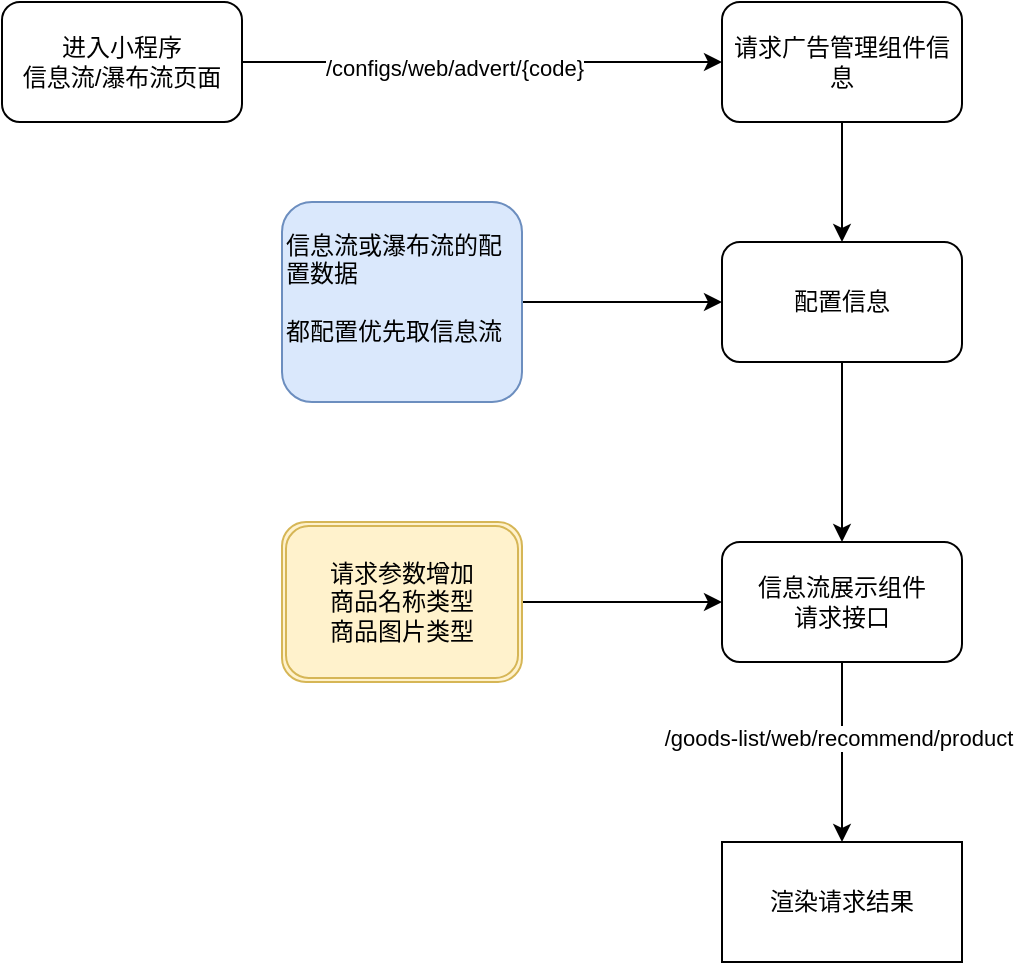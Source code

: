 <mxfile version="23.0.1" type="github">
  <diagram name="第 1 页" id="iCkvdiVLpB4I31Y2X43i">
    <mxGraphModel dx="1425" dy="747" grid="1" gridSize="10" guides="1" tooltips="1" connect="1" arrows="1" fold="1" page="1" pageScale="1" pageWidth="827" pageHeight="1169" math="0" shadow="0">
      <root>
        <mxCell id="0" />
        <mxCell id="1" parent="0" />
        <mxCell id="E0sM9KQMUQ3SrVWNfc7b-4" value="" style="edgeStyle=orthogonalEdgeStyle;rounded=0;orthogonalLoop=1;jettySize=auto;html=1;" edge="1" parent="1" source="E0sM9KQMUQ3SrVWNfc7b-2" target="E0sM9KQMUQ3SrVWNfc7b-3">
          <mxGeometry relative="1" as="geometry" />
        </mxCell>
        <mxCell id="E0sM9KQMUQ3SrVWNfc7b-5" value="Text" style="edgeLabel;html=1;align=center;verticalAlign=middle;resizable=0;points=[];" vertex="1" connectable="0" parent="E0sM9KQMUQ3SrVWNfc7b-4">
          <mxGeometry x="-0.08" y="-1" relative="1" as="geometry">
            <mxPoint as="offset" />
          </mxGeometry>
        </mxCell>
        <mxCell id="E0sM9KQMUQ3SrVWNfc7b-6" value="/configs/web/advert/{code}" style="edgeLabel;html=1;align=center;verticalAlign=middle;resizable=0;points=[];" vertex="1" connectable="0" parent="E0sM9KQMUQ3SrVWNfc7b-4">
          <mxGeometry x="-0.12" y="-3" relative="1" as="geometry">
            <mxPoint as="offset" />
          </mxGeometry>
        </mxCell>
        <mxCell id="E0sM9KQMUQ3SrVWNfc7b-2" value="进入小程序&lt;br&gt;信息流/瀑布流页面" style="rounded=1;whiteSpace=wrap;html=1;" vertex="1" parent="1">
          <mxGeometry x="90" y="30" width="120" height="60" as="geometry" />
        </mxCell>
        <mxCell id="E0sM9KQMUQ3SrVWNfc7b-29" value="" style="edgeStyle=orthogonalEdgeStyle;rounded=0;orthogonalLoop=1;jettySize=auto;html=1;" edge="1" parent="1" source="E0sM9KQMUQ3SrVWNfc7b-3" target="E0sM9KQMUQ3SrVWNfc7b-27">
          <mxGeometry relative="1" as="geometry" />
        </mxCell>
        <mxCell id="E0sM9KQMUQ3SrVWNfc7b-3" value="请求广告管理组件信息" style="rounded=1;whiteSpace=wrap;html=1;" vertex="1" parent="1">
          <mxGeometry x="450" y="30" width="120" height="60" as="geometry" />
        </mxCell>
        <mxCell id="E0sM9KQMUQ3SrVWNfc7b-21" style="edgeStyle=orthogonalEdgeStyle;rounded=0;orthogonalLoop=1;jettySize=auto;html=1;entryX=0.5;entryY=0;entryDx=0;entryDy=0;" edge="1" parent="1" source="E0sM9KQMUQ3SrVWNfc7b-12" target="E0sM9KQMUQ3SrVWNfc7b-24">
          <mxGeometry relative="1" as="geometry">
            <mxPoint x="510" y="340" as="targetPoint" />
          </mxGeometry>
        </mxCell>
        <mxCell id="E0sM9KQMUQ3SrVWNfc7b-33" value="/goods-list/web/recommend/product" style="edgeLabel;html=1;align=center;verticalAlign=middle;resizable=0;points=[];" vertex="1" connectable="0" parent="E0sM9KQMUQ3SrVWNfc7b-21">
          <mxGeometry x="-0.156" y="-2" relative="1" as="geometry">
            <mxPoint as="offset" />
          </mxGeometry>
        </mxCell>
        <mxCell id="E0sM9KQMUQ3SrVWNfc7b-30" value="" style="edgeStyle=orthogonalEdgeStyle;rounded=0;orthogonalLoop=1;jettySize=auto;html=1;" edge="1" parent="1" source="E0sM9KQMUQ3SrVWNfc7b-7" target="E0sM9KQMUQ3SrVWNfc7b-27">
          <mxGeometry relative="1" as="geometry" />
        </mxCell>
        <mxCell id="E0sM9KQMUQ3SrVWNfc7b-7" value="信息流或瀑布流的配置数据&lt;br&gt;&lt;br&gt;都配置优先取信息流&lt;br&gt;&lt;div style=&quot;&quot;&gt;&lt;br&gt;&lt;/div&gt;" style="rounded=1;whiteSpace=wrap;html=1;fillColor=#dae8fc;strokeColor=#6c8ebf;align=left;" vertex="1" parent="1">
          <mxGeometry x="230" y="130" width="120" height="100" as="geometry" />
        </mxCell>
        <mxCell id="E0sM9KQMUQ3SrVWNfc7b-12" value="信息流展示组件&lt;br&gt;请求接口" style="rounded=1;whiteSpace=wrap;html=1;" vertex="1" parent="1">
          <mxGeometry x="450" y="300" width="120" height="60" as="geometry" />
        </mxCell>
        <mxCell id="E0sM9KQMUQ3SrVWNfc7b-24" value="渲染请求结果" style="whiteSpace=wrap;html=1;" vertex="1" parent="1">
          <mxGeometry x="450" y="450" width="120" height="60" as="geometry" />
        </mxCell>
        <mxCell id="E0sM9KQMUQ3SrVWNfc7b-28" value="" style="edgeStyle=orthogonalEdgeStyle;rounded=0;orthogonalLoop=1;jettySize=auto;html=1;" edge="1" parent="1" source="E0sM9KQMUQ3SrVWNfc7b-27" target="E0sM9KQMUQ3SrVWNfc7b-12">
          <mxGeometry relative="1" as="geometry" />
        </mxCell>
        <mxCell id="E0sM9KQMUQ3SrVWNfc7b-27" value="配置信息&lt;br&gt;" style="rounded=1;whiteSpace=wrap;html=1;" vertex="1" parent="1">
          <mxGeometry x="450" y="150" width="120" height="60" as="geometry" />
        </mxCell>
        <mxCell id="E0sM9KQMUQ3SrVWNfc7b-32" value="" style="edgeStyle=orthogonalEdgeStyle;rounded=0;orthogonalLoop=1;jettySize=auto;html=1;" edge="1" parent="1" source="E0sM9KQMUQ3SrVWNfc7b-31" target="E0sM9KQMUQ3SrVWNfc7b-12">
          <mxGeometry relative="1" as="geometry" />
        </mxCell>
        <mxCell id="E0sM9KQMUQ3SrVWNfc7b-31" value="请求参数增加&lt;br&gt;商品名称类型&lt;br&gt;商品图片类型" style="shape=ext;double=1;rounded=1;whiteSpace=wrap;html=1;fillColor=#fff2cc;strokeColor=#d6b656;" vertex="1" parent="1">
          <mxGeometry x="230" y="290" width="120" height="80" as="geometry" />
        </mxCell>
      </root>
    </mxGraphModel>
  </diagram>
</mxfile>
